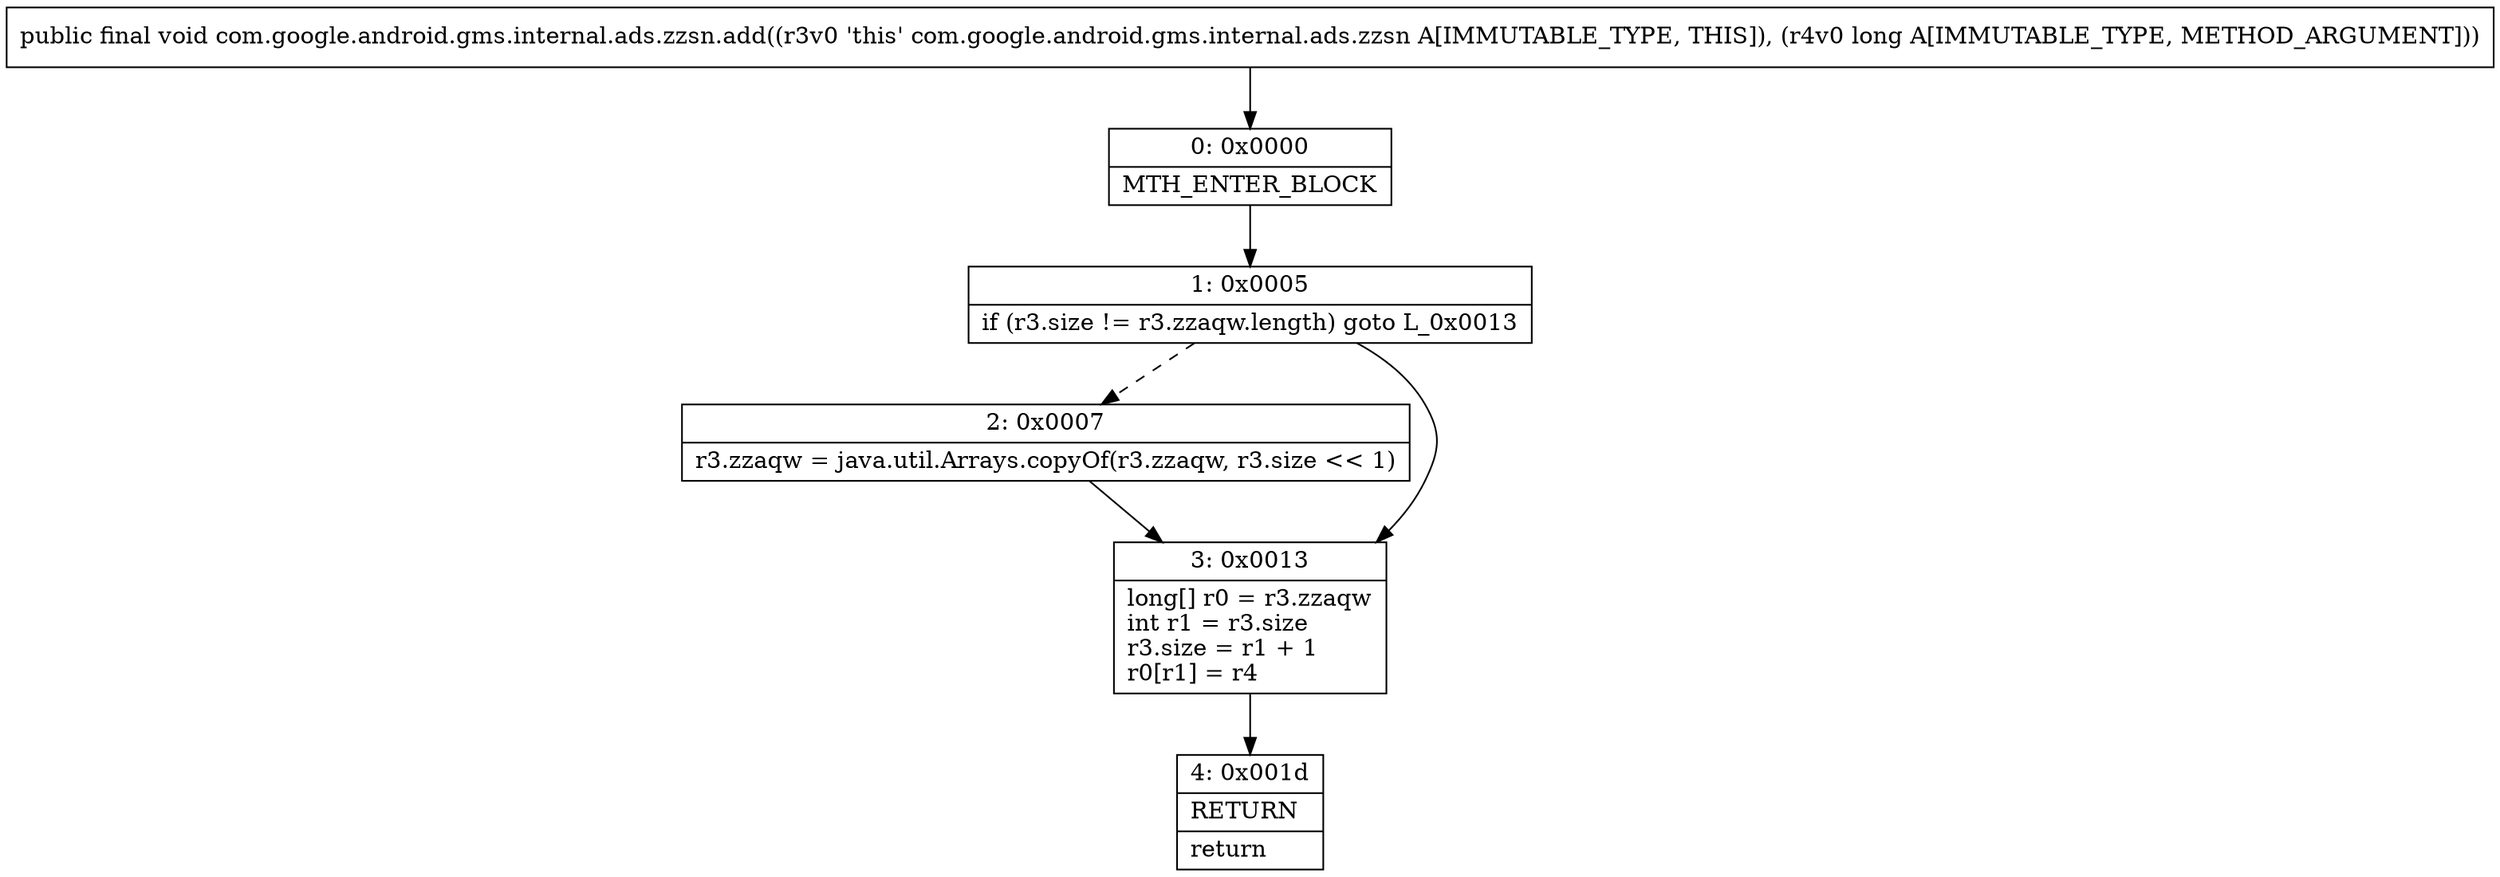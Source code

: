digraph "CFG forcom.google.android.gms.internal.ads.zzsn.add(J)V" {
Node_0 [shape=record,label="{0\:\ 0x0000|MTH_ENTER_BLOCK\l}"];
Node_1 [shape=record,label="{1\:\ 0x0005|if (r3.size != r3.zzaqw.length) goto L_0x0013\l}"];
Node_2 [shape=record,label="{2\:\ 0x0007|r3.zzaqw = java.util.Arrays.copyOf(r3.zzaqw, r3.size \<\< 1)\l}"];
Node_3 [shape=record,label="{3\:\ 0x0013|long[] r0 = r3.zzaqw\lint r1 = r3.size\lr3.size = r1 + 1\lr0[r1] = r4\l}"];
Node_4 [shape=record,label="{4\:\ 0x001d|RETURN\l|return\l}"];
MethodNode[shape=record,label="{public final void com.google.android.gms.internal.ads.zzsn.add((r3v0 'this' com.google.android.gms.internal.ads.zzsn A[IMMUTABLE_TYPE, THIS]), (r4v0 long A[IMMUTABLE_TYPE, METHOD_ARGUMENT])) }"];
MethodNode -> Node_0;
Node_0 -> Node_1;
Node_1 -> Node_2[style=dashed];
Node_1 -> Node_3;
Node_2 -> Node_3;
Node_3 -> Node_4;
}

